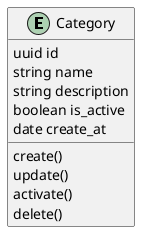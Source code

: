 @startuml

entity Category

Category : uuid id
Category : string name
Category : string description
Category : boolean is_active
Category : date create_at

Category : create()
Category : update()
Category : activate()
Category : delete()

@enduml